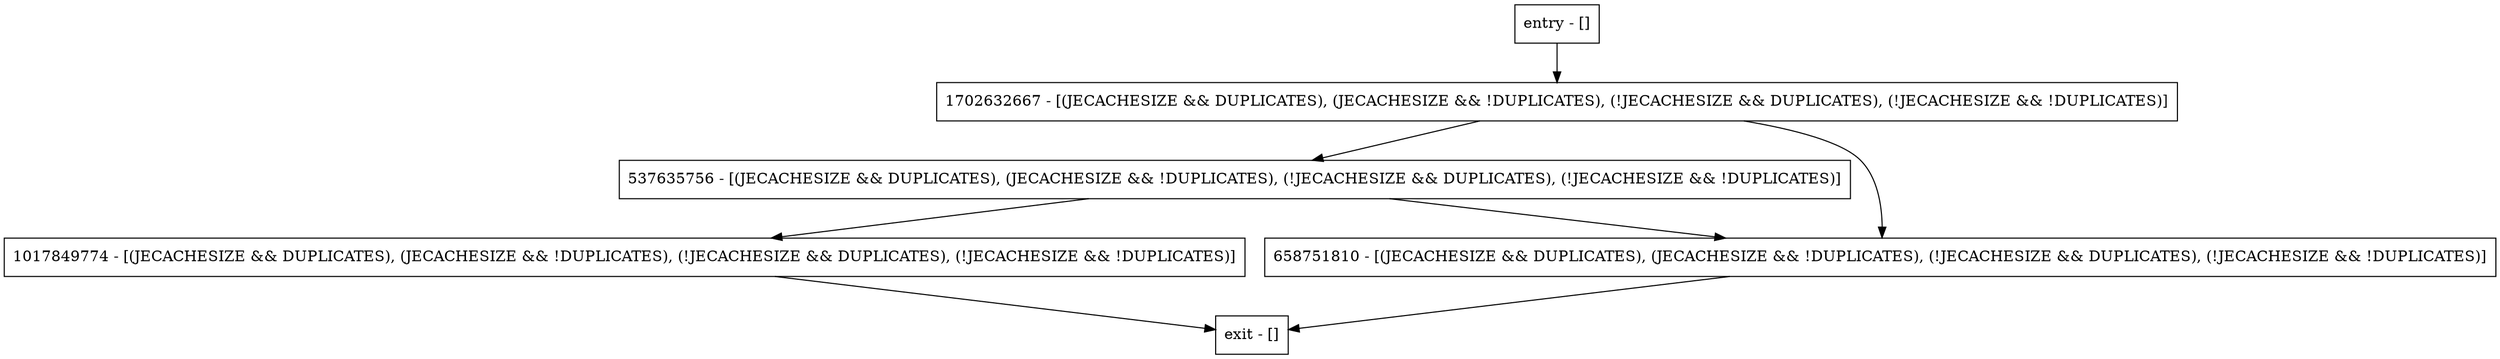 digraph updateLsnAfterOptionalLog {
node [shape=record];
entry [label="entry - []"];
exit [label="exit - []"];
537635756 [label="537635756 - [(JECACHESIZE && DUPLICATES), (JECACHESIZE && !DUPLICATES), (!JECACHESIZE && DUPLICATES), (!JECACHESIZE && !DUPLICATES)]"];
1702632667 [label="1702632667 - [(JECACHESIZE && DUPLICATES), (JECACHESIZE && !DUPLICATES), (!JECACHESIZE && DUPLICATES), (!JECACHESIZE && !DUPLICATES)]"];
1017849774 [label="1017849774 - [(JECACHESIZE && DUPLICATES), (JECACHESIZE && !DUPLICATES), (!JECACHESIZE && DUPLICATES), (!JECACHESIZE && !DUPLICATES)]"];
658751810 [label="658751810 - [(JECACHESIZE && DUPLICATES), (JECACHESIZE && !DUPLICATES), (!JECACHESIZE && DUPLICATES), (!JECACHESIZE && !DUPLICATES)]"];
entry;
exit;
entry -> 1702632667;
537635756 -> 1017849774;
537635756 -> 658751810;
1702632667 -> 537635756;
1702632667 -> 658751810;
1017849774 -> exit;
658751810 -> exit;
}
